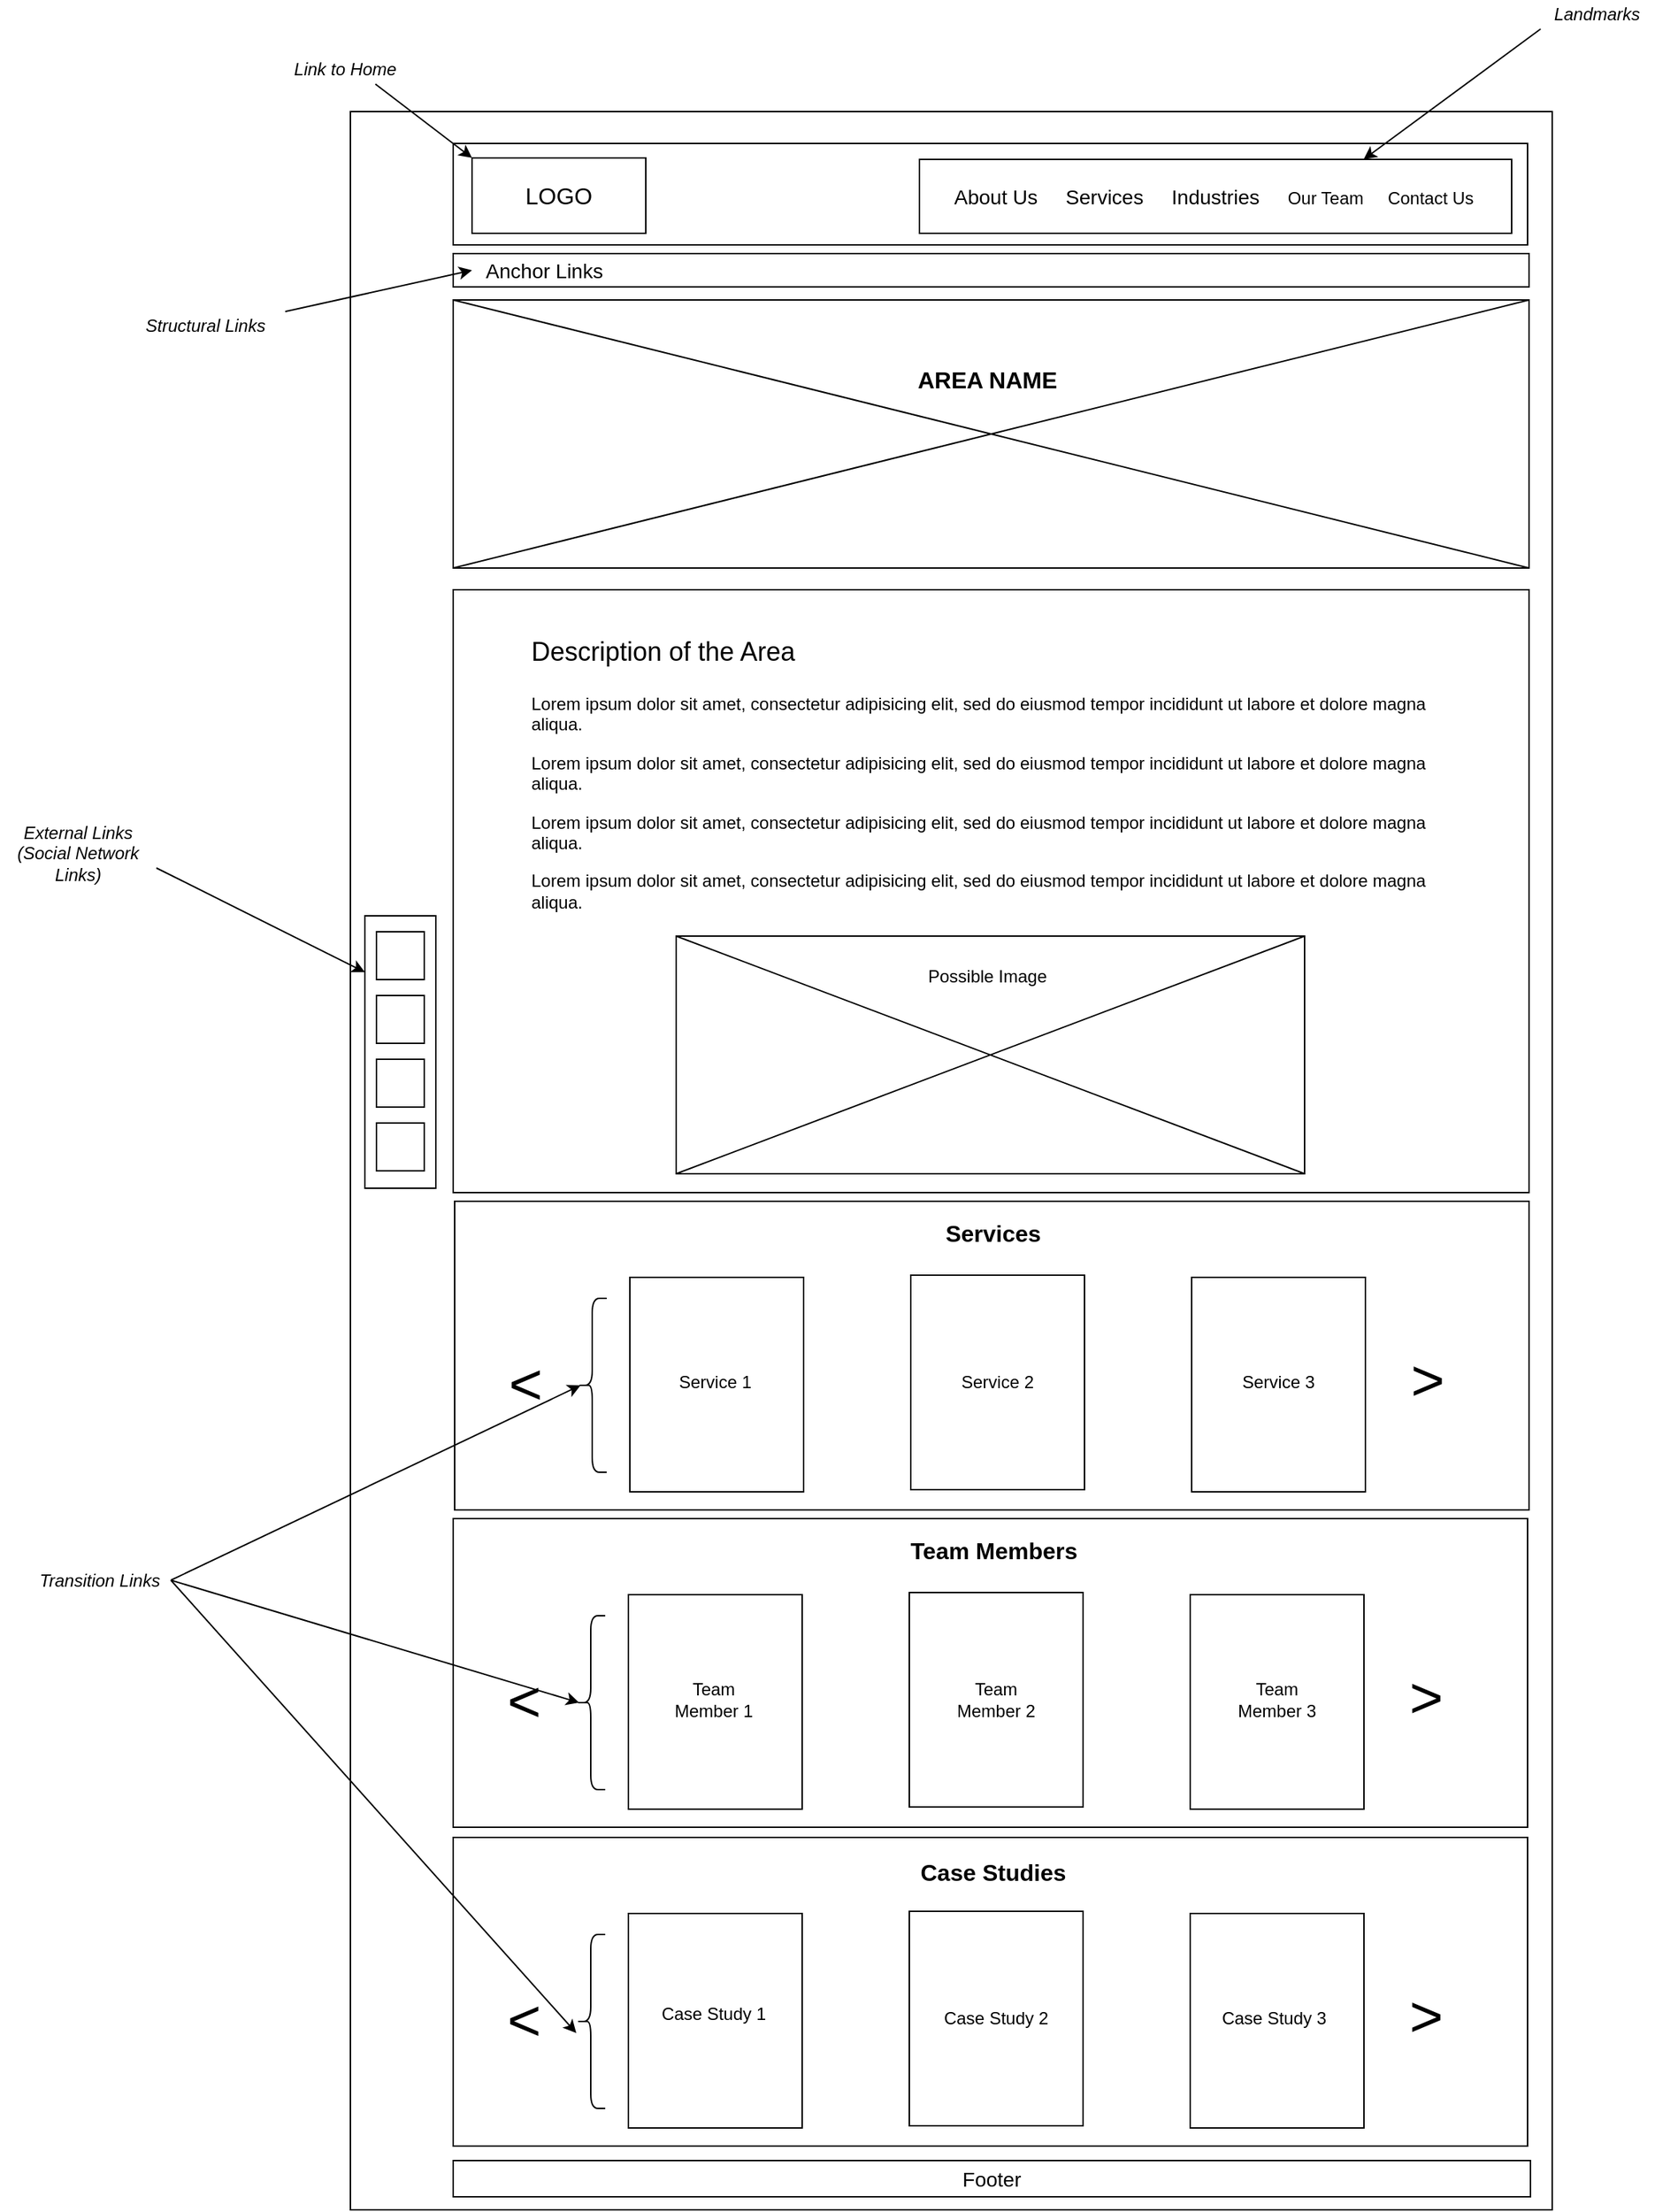 <mxfile version="14.7.2" type="device"><diagram name="Page-1" id="03018318-947c-dd8e-b7a3-06fadd420f32"><mxGraphModel dx="1750" dy="1108" grid="0" gridSize="10" guides="1" tooltips="1" connect="1" arrows="1" fold="1" page="0" pageScale="1" pageWidth="1100" pageHeight="850" background="none" math="0" shadow="0"><root><mxCell id="0"/><mxCell id="1" parent="0"/><mxCell id="CYJnyLpGrIlCyg3LrzTW-3" value="" style="rounded=0;whiteSpace=wrap;html=1;fillColor=none;" parent="1" vertex="1"><mxGeometry x="14" y="-75" width="830" height="1448" as="geometry"/></mxCell><mxCell id="CYJnyLpGrIlCyg3LrzTW-4" value="" style="rounded=0;whiteSpace=wrap;html=1;fillColor=none;" parent="1" vertex="1"><mxGeometry x="85" y="-53" width="742" height="70" as="geometry"/></mxCell><mxCell id="CYJnyLpGrIlCyg3LrzTW-6" value="&lt;font style=&quot;font-size: 16px&quot;&gt;LOGO&lt;/font&gt;" style="rounded=0;whiteSpace=wrap;html=1;fillColor=none;" parent="1" vertex="1"><mxGeometry x="98" y="-43" width="120" height="52" as="geometry"/></mxCell><mxCell id="CYJnyLpGrIlCyg3LrzTW-14" value="" style="rounded=0;whiteSpace=wrap;html=1;strokeColor=#000000;fillColor=none;" parent="1" vertex="1"><mxGeometry x="407" y="-42" width="409" height="51" as="geometry"/></mxCell><mxCell id="CYJnyLpGrIlCyg3LrzTW-15" value="&lt;font style=&quot;font-size: 14px&quot;&gt;About Us&amp;nbsp;&amp;nbsp;&amp;nbsp;&amp;nbsp; Services&amp;nbsp;&amp;nbsp;&amp;nbsp;&amp;nbsp; Industries&amp;nbsp;&amp;nbsp;&amp;nbsp;&amp;nbsp; &lt;/font&gt;Our Team&amp;nbsp;&amp;nbsp;&amp;nbsp;&amp;nbsp; Contact Us" style="text;html=1;strokeColor=none;fillColor=none;align=left;verticalAlign=middle;whiteSpace=wrap;rounded=0;" parent="1" vertex="1"><mxGeometry x="429" y="-26.5" width="373" height="20" as="geometry"/></mxCell><mxCell id="CYJnyLpGrIlCyg3LrzTW-16" value="&lt;i&gt;Landmarks&lt;/i&gt;" style="text;html=1;strokeColor=none;fillColor=none;align=center;verticalAlign=middle;whiteSpace=wrap;rounded=0;" parent="1" vertex="1"><mxGeometry x="836" y="-152" width="78" height="20" as="geometry"/></mxCell><mxCell id="CYJnyLpGrIlCyg3LrzTW-18" value="" style="endArrow=classic;html=1;entryX=0.75;entryY=0;entryDx=0;entryDy=0;exitX=0;exitY=1;exitDx=0;exitDy=0;" parent="1" source="CYJnyLpGrIlCyg3LrzTW-16" target="CYJnyLpGrIlCyg3LrzTW-14" edge="1"><mxGeometry width="50" height="50" relative="1" as="geometry"><mxPoint x="879" y="-68" as="sourcePoint"/><mxPoint x="929" y="-118" as="targetPoint"/></mxGeometry></mxCell><mxCell id="CYJnyLpGrIlCyg3LrzTW-19" value="" style="endArrow=classic;html=1;entryX=0;entryY=0;entryDx=0;entryDy=0;exitX=0.75;exitY=1;exitDx=0;exitDy=0;" parent="1" source="CYJnyLpGrIlCyg3LrzTW-20" target="CYJnyLpGrIlCyg3LrzTW-6" edge="1"><mxGeometry width="50" height="50" relative="1" as="geometry"><mxPoint x="18" y="-91.0" as="sourcePoint"/><mxPoint x="68" y="-141" as="targetPoint"/></mxGeometry></mxCell><mxCell id="CYJnyLpGrIlCyg3LrzTW-20" value="&lt;i&gt;Link to Home&lt;/i&gt;" style="text;html=1;strokeColor=none;fillColor=none;align=center;verticalAlign=middle;whiteSpace=wrap;rounded=0;" parent="1" vertex="1"><mxGeometry x="-31" y="-114" width="83" height="20" as="geometry"/></mxCell><mxCell id="CYJnyLpGrIlCyg3LrzTW-21" value="" style="rounded=0;whiteSpace=wrap;html=1;fillColor=none;strokeColor=#000000;" parent="1" vertex="1"><mxGeometry x="85" y="23" width="743" height="23" as="geometry"/></mxCell><mxCell id="CYJnyLpGrIlCyg3LrzTW-22" value="&lt;font style=&quot;font-size: 14px&quot;&gt;Anchor Links&lt;/font&gt;" style="text;html=1;strokeColor=none;fillColor=none;align=center;verticalAlign=middle;whiteSpace=wrap;rounded=0;" parent="1" vertex="1"><mxGeometry x="98" y="26.5" width="100" height="16" as="geometry"/></mxCell><mxCell id="CYJnyLpGrIlCyg3LrzTW-23" value="&lt;i&gt;Structural Links&lt;/i&gt;" style="text;html=1;strokeColor=none;fillColor=none;align=center;verticalAlign=middle;whiteSpace=wrap;rounded=0;" parent="1" vertex="1"><mxGeometry x="-141" y="63" width="110" height="20" as="geometry"/></mxCell><mxCell id="CYJnyLpGrIlCyg3LrzTW-24" value="" style="endArrow=classic;html=1;entryX=0;entryY=0.5;entryDx=0;entryDy=0;exitX=1;exitY=0;exitDx=0;exitDy=0;" parent="1" source="CYJnyLpGrIlCyg3LrzTW-23" target="CYJnyLpGrIlCyg3LrzTW-22" edge="1"><mxGeometry width="50" height="50" relative="1" as="geometry"><mxPoint x="-22" y="32.0" as="sourcePoint"/><mxPoint x="28" y="-18" as="targetPoint"/></mxGeometry></mxCell><mxCell id="CYJnyLpGrIlCyg3LrzTW-25" value="" style="rounded=0;whiteSpace=wrap;html=1;fillColor=none;strokeColor=#000000;" parent="1" vertex="1"><mxGeometry x="85" y="55" width="743" height="185" as="geometry"/></mxCell><mxCell id="CYJnyLpGrIlCyg3LrzTW-27" value="" style="endArrow=none;html=1;entryX=0;entryY=0;entryDx=0;entryDy=0;exitX=1;exitY=1;exitDx=0;exitDy=0;" parent="1" source="CYJnyLpGrIlCyg3LrzTW-25" target="CYJnyLpGrIlCyg3LrzTW-25" edge="1"><mxGeometry width="50" height="50" relative="1" as="geometry"><mxPoint x="494" y="106" as="sourcePoint"/><mxPoint x="544" y="56" as="targetPoint"/></mxGeometry></mxCell><mxCell id="CYJnyLpGrIlCyg3LrzTW-28" value="" style="endArrow=none;html=1;entryX=1;entryY=0;entryDx=0;entryDy=0;exitX=0;exitY=1;exitDx=0;exitDy=0;" parent="1" source="CYJnyLpGrIlCyg3LrzTW-25" target="CYJnyLpGrIlCyg3LrzTW-25" edge="1"><mxGeometry width="50" height="50" relative="1" as="geometry"><mxPoint x="494" y="106" as="sourcePoint"/><mxPoint x="544" y="56" as="targetPoint"/></mxGeometry></mxCell><mxCell id="CYJnyLpGrIlCyg3LrzTW-29" value="&lt;b&gt;&lt;font style=&quot;font-size: 16px&quot;&gt;AREA NAME&lt;br&gt;&lt;/font&gt;&lt;/b&gt;" style="text;html=1;strokeColor=none;fillColor=none;align=center;verticalAlign=middle;whiteSpace=wrap;rounded=0;" parent="1" vertex="1"><mxGeometry x="392" y="100" width="124" height="20" as="geometry"/></mxCell><mxCell id="CYJnyLpGrIlCyg3LrzTW-30" value="" style="rounded=0;whiteSpace=wrap;html=1;fillColor=none;strokeColor=#000000;" parent="1" vertex="1"><mxGeometry x="85" y="255" width="743" height="416" as="geometry"/></mxCell><mxCell id="CYJnyLpGrIlCyg3LrzTW-31" value="&lt;h1&gt;&lt;span style=&quot;font-weight: normal&quot;&gt;&lt;font style=&quot;font-size: 18px&quot;&gt;Description of the Area&lt;/font&gt;&lt;/span&gt;&lt;br&gt;&lt;/h1&gt;&lt;p&gt;Lorem ipsum dolor sit amet, consectetur adipisicing elit, sed do eiusmod tempor incididunt ut labore et dolore magna aliqua. &lt;br&gt;&lt;/p&gt;&lt;p&gt;Lorem ipsum dolor sit amet, consectetur adipisicing elit, sed do eiusmod tempor incididunt ut labore et dolore magna aliqua.&lt;/p&gt;&lt;p&gt;Lorem ipsum dolor sit amet, consectetur adipisicing elit, sed do eiusmod tempor incididunt ut labore et dolore magna aliqua.&lt;/p&gt;&lt;p&gt;Lorem ipsum dolor sit amet, consectetur adipisicing elit, sed do eiusmod tempor incididunt ut labore et dolore magna aliqua.&lt;/p&gt;" style="text;html=1;strokeColor=none;fillColor=none;spacing=5;spacingTop=-20;whiteSpace=wrap;overflow=hidden;rounded=0;" parent="1" vertex="1"><mxGeometry x="134" y="276" width="644" height="218" as="geometry"/></mxCell><mxCell id="CYJnyLpGrIlCyg3LrzTW-32" value="" style="rounded=0;whiteSpace=wrap;html=1;strokeColor=#000000;fillColor=none;" parent="1" vertex="1"><mxGeometry x="239" y="494" width="434" height="164" as="geometry"/></mxCell><mxCell id="CYJnyLpGrIlCyg3LrzTW-33" value="" style="endArrow=none;html=1;entryX=1;entryY=1;entryDx=0;entryDy=0;exitX=0;exitY=0;exitDx=0;exitDy=0;" parent="1" source="CYJnyLpGrIlCyg3LrzTW-32" target="CYJnyLpGrIlCyg3LrzTW-32" edge="1"><mxGeometry width="50" height="50" relative="1" as="geometry"><mxPoint x="494" y="443" as="sourcePoint"/><mxPoint x="544" y="393" as="targetPoint"/></mxGeometry></mxCell><mxCell id="CYJnyLpGrIlCyg3LrzTW-34" value="" style="endArrow=none;html=1;entryX=1;entryY=0;entryDx=0;entryDy=0;exitX=0;exitY=1;exitDx=0;exitDy=0;" parent="1" source="CYJnyLpGrIlCyg3LrzTW-32" target="CYJnyLpGrIlCyg3LrzTW-32" edge="1"><mxGeometry width="50" height="50" relative="1" as="geometry"><mxPoint x="494" y="443" as="sourcePoint"/><mxPoint x="544" y="393" as="targetPoint"/></mxGeometry></mxCell><mxCell id="CYJnyLpGrIlCyg3LrzTW-35" value="Possible Image" style="text;html=1;strokeColor=none;fillColor=none;align=center;verticalAlign=middle;whiteSpace=wrap;rounded=0;" parent="1" vertex="1"><mxGeometry x="353" y="512" width="202" height="20" as="geometry"/></mxCell><mxCell id="CYJnyLpGrIlCyg3LrzTW-36" value="" style="rounded=0;whiteSpace=wrap;html=1;fillColor=none;strokeColor=#000000;" parent="1" vertex="1"><mxGeometry x="86" y="677" width="742" height="213" as="geometry"/></mxCell><mxCell id="CYJnyLpGrIlCyg3LrzTW-37" value="" style="rounded=0;whiteSpace=wrap;html=1;fillColor=none;strokeColor=#000000;" parent="1" vertex="1"><mxGeometry x="207" y="729.5" width="120" height="148" as="geometry"/></mxCell><mxCell id="CYJnyLpGrIlCyg3LrzTW-38" value="" style="rounded=0;whiteSpace=wrap;html=1;fillColor=none;strokeColor=#000000;" parent="1" vertex="1"><mxGeometry x="401" y="728" width="120" height="148" as="geometry"/></mxCell><mxCell id="CYJnyLpGrIlCyg3LrzTW-39" value="" style="rounded=0;whiteSpace=wrap;html=1;fillColor=none;strokeColor=#000000;" parent="1" vertex="1"><mxGeometry x="595" y="729.5" width="120" height="148" as="geometry"/></mxCell><mxCell id="CYJnyLpGrIlCyg3LrzTW-41" value="&lt;font style=&quot;font-size: 40px&quot;&gt;&amp;lt;&lt;/font&gt;" style="text;html=1;strokeColor=none;fillColor=none;align=center;verticalAlign=middle;whiteSpace=wrap;rounded=0;" parent="1" vertex="1"><mxGeometry x="115" y="779.5" width="40" height="45" as="geometry"/></mxCell><mxCell id="CYJnyLpGrIlCyg3LrzTW-42" value="&lt;font style=&quot;font-size: 40px&quot;&gt;&amp;lt;&lt;/font&gt;" style="text;html=1;strokeColor=none;fillColor=none;align=center;verticalAlign=middle;whiteSpace=wrap;rounded=0;rotation=-180;" parent="1" vertex="1"><mxGeometry x="738" y="781" width="40" height="45" as="geometry"/></mxCell><mxCell id="CYJnyLpGrIlCyg3LrzTW-43" value="Service 1" style="text;html=1;strokeColor=none;fillColor=none;align=center;verticalAlign=middle;whiteSpace=wrap;rounded=0;" parent="1" vertex="1"><mxGeometry x="233" y="792" width="66" height="20" as="geometry"/></mxCell><mxCell id="CYJnyLpGrIlCyg3LrzTW-45" value="Service 2" style="text;html=1;strokeColor=none;fillColor=none;align=center;verticalAlign=middle;whiteSpace=wrap;rounded=0;" parent="1" vertex="1"><mxGeometry x="428" y="792" width="66" height="20" as="geometry"/></mxCell><mxCell id="CYJnyLpGrIlCyg3LrzTW-46" value="Service 3" style="text;html=1;strokeColor=none;fillColor=none;align=center;verticalAlign=middle;whiteSpace=wrap;rounded=0;" parent="1" vertex="1"><mxGeometry x="622" y="792" width="66" height="20" as="geometry"/></mxCell><mxCell id="CYJnyLpGrIlCyg3LrzTW-68" value="&lt;font style=&quot;font-size: 14px&quot;&gt;Footer&lt;/font&gt;" style="rounded=0;whiteSpace=wrap;html=1;strokeColor=#000000;fillColor=none;" parent="1" vertex="1"><mxGeometry x="85" y="1339" width="744" height="25" as="geometry"/></mxCell><mxCell id="CYJnyLpGrIlCyg3LrzTW-69" value="" style="rounded=0;whiteSpace=wrap;html=1;strokeColor=#000000;fillColor=none;" parent="1" vertex="1"><mxGeometry x="24" y="480" width="49" height="188" as="geometry"/></mxCell><mxCell id="CYJnyLpGrIlCyg3LrzTW-70" value="" style="whiteSpace=wrap;html=1;aspect=fixed;strokeColor=#000000;fillColor=none;" parent="1" vertex="1"><mxGeometry x="32" y="491" width="33" height="33" as="geometry"/></mxCell><mxCell id="CYJnyLpGrIlCyg3LrzTW-71" value="" style="whiteSpace=wrap;html=1;aspect=fixed;strokeColor=#000000;fillColor=none;" parent="1" vertex="1"><mxGeometry x="32" y="535" width="33" height="33" as="geometry"/></mxCell><mxCell id="CYJnyLpGrIlCyg3LrzTW-72" value="" style="whiteSpace=wrap;html=1;aspect=fixed;strokeColor=#000000;fillColor=none;" parent="1" vertex="1"><mxGeometry x="32" y="579" width="33" height="33" as="geometry"/></mxCell><mxCell id="CYJnyLpGrIlCyg3LrzTW-73" value="" style="whiteSpace=wrap;html=1;aspect=fixed;strokeColor=#000000;fillColor=none;" parent="1" vertex="1"><mxGeometry x="32" y="623" width="33" height="33" as="geometry"/></mxCell><mxCell id="CYJnyLpGrIlCyg3LrzTW-74" value="&lt;i&gt;External Links (Social Network Links)&lt;/i&gt;" style="text;html=1;strokeColor=none;fillColor=none;align=center;verticalAlign=middle;whiteSpace=wrap;rounded=0;" parent="1" vertex="1"><mxGeometry x="-228" y="427" width="108" height="20" as="geometry"/></mxCell><mxCell id="CYJnyLpGrIlCyg3LrzTW-75" value="" style="endArrow=classic;html=1;entryX=0;entryY=0.207;entryDx=0;entryDy=0;entryPerimeter=0;exitX=1;exitY=1;exitDx=0;exitDy=0;" parent="1" source="CYJnyLpGrIlCyg3LrzTW-74" target="CYJnyLpGrIlCyg3LrzTW-69" edge="1"><mxGeometry width="50" height="50" relative="1" as="geometry"><mxPoint x="-111" y="602.0" as="sourcePoint"/><mxPoint x="-61" y="552" as="targetPoint"/></mxGeometry></mxCell><mxCell id="CYJnyLpGrIlCyg3LrzTW-78" value="" style="shape=curlyBracket;whiteSpace=wrap;html=1;rounded=1;strokeColor=#000000;fillColor=none;" parent="1" vertex="1"><mxGeometry x="171" y="744" width="20" height="120" as="geometry"/></mxCell><mxCell id="CYJnyLpGrIlCyg3LrzTW-81" value="&lt;i&gt;Transition Links&lt;/i&gt;" style="text;html=1;strokeColor=none;fillColor=none;align=center;verticalAlign=middle;whiteSpace=wrap;rounded=0;" parent="1" vertex="1"><mxGeometry x="-208" y="928.5" width="98" height="20" as="geometry"/></mxCell><mxCell id="CYJnyLpGrIlCyg3LrzTW-82" value="" style="endArrow=classic;html=1;entryX=0.1;entryY=0.5;entryDx=0;entryDy=0;entryPerimeter=0;exitX=1;exitY=0.5;exitDx=0;exitDy=0;" parent="1" source="CYJnyLpGrIlCyg3LrzTW-81" target="CYJnyLpGrIlCyg3LrzTW-78" edge="1"><mxGeometry width="50" height="50" relative="1" as="geometry"><mxPoint x="-127" y="878.0" as="sourcePoint"/><mxPoint x="-77" y="828" as="targetPoint"/></mxGeometry></mxCell><mxCell id="CYJnyLpGrIlCyg3LrzTW-84" value="" style="endArrow=classic;html=1;exitX=1;exitY=0.5;exitDx=0;exitDy=0;entryX=0.1;entryY=0.5;entryDx=0;entryDy=0;entryPerimeter=0;" parent="1" source="CYJnyLpGrIlCyg3LrzTW-81" edge="1"><mxGeometry width="50" height="50" relative="1" as="geometry"><mxPoint x="-144" y="1051" as="sourcePoint"/><mxPoint x="170" y="1251" as="targetPoint"/></mxGeometry></mxCell><mxCell id="kOy9L7OWamc_yqXSB0sL-1" value="&lt;div&gt;&lt;b&gt;&lt;font style=&quot;font-size: 16px&quot;&gt;Services&lt;/font&gt;&lt;/b&gt;&lt;br&gt;&lt;/div&gt;" style="text;html=1;strokeColor=none;fillColor=none;align=center;verticalAlign=middle;whiteSpace=wrap;rounded=0;" vertex="1" parent="1"><mxGeometry x="438" y="689" width="40" height="20" as="geometry"/></mxCell><mxCell id="kOy9L7OWamc_yqXSB0sL-4" value="" style="rounded=0;whiteSpace=wrap;html=1;fillColor=none;strokeColor=#000000;" vertex="1" parent="1"><mxGeometry x="85" y="896" width="742" height="213" as="geometry"/></mxCell><mxCell id="kOy9L7OWamc_yqXSB0sL-5" value="" style="rounded=0;whiteSpace=wrap;html=1;fillColor=none;strokeColor=#000000;" vertex="1" parent="1"><mxGeometry x="206" y="948.5" width="120" height="148" as="geometry"/></mxCell><mxCell id="kOy9L7OWamc_yqXSB0sL-6" value="" style="rounded=0;whiteSpace=wrap;html=1;fillColor=none;strokeColor=#000000;" vertex="1" parent="1"><mxGeometry x="400" y="947" width="120" height="148" as="geometry"/></mxCell><mxCell id="kOy9L7OWamc_yqXSB0sL-7" value="" style="rounded=0;whiteSpace=wrap;html=1;fillColor=none;strokeColor=#000000;" vertex="1" parent="1"><mxGeometry x="594" y="948.5" width="120" height="148" as="geometry"/></mxCell><mxCell id="kOy9L7OWamc_yqXSB0sL-8" value="&lt;font style=&quot;font-size: 40px&quot;&gt;&amp;lt;&lt;/font&gt;" style="text;html=1;strokeColor=none;fillColor=none;align=center;verticalAlign=middle;whiteSpace=wrap;rounded=0;" vertex="1" parent="1"><mxGeometry x="114" y="998.5" width="40" height="45" as="geometry"/></mxCell><mxCell id="kOy9L7OWamc_yqXSB0sL-9" value="&lt;font style=&quot;font-size: 40px&quot;&gt;&amp;lt;&lt;/font&gt;" style="text;html=1;strokeColor=none;fillColor=none;align=center;verticalAlign=middle;whiteSpace=wrap;rounded=0;rotation=-180;" vertex="1" parent="1"><mxGeometry x="737" y="1000" width="40" height="45" as="geometry"/></mxCell><mxCell id="kOy9L7OWamc_yqXSB0sL-10" value="Team Member 1" style="text;html=1;strokeColor=none;fillColor=none;align=center;verticalAlign=middle;whiteSpace=wrap;rounded=0;" vertex="1" parent="1"><mxGeometry x="232" y="1011" width="66" height="20" as="geometry"/></mxCell><mxCell id="kOy9L7OWamc_yqXSB0sL-11" value="Team Member 2" style="text;html=1;strokeColor=none;fillColor=none;align=center;verticalAlign=middle;whiteSpace=wrap;rounded=0;" vertex="1" parent="1"><mxGeometry x="427" y="1011" width="66" height="20" as="geometry"/></mxCell><mxCell id="kOy9L7OWamc_yqXSB0sL-12" value="Team Member 3" style="text;html=1;strokeColor=none;fillColor=none;align=center;verticalAlign=middle;whiteSpace=wrap;rounded=0;" vertex="1" parent="1"><mxGeometry x="621" y="1011" width="66" height="20" as="geometry"/></mxCell><mxCell id="kOy9L7OWamc_yqXSB0sL-13" value="" style="shape=curlyBracket;whiteSpace=wrap;html=1;rounded=1;strokeColor=#000000;fillColor=none;" vertex="1" parent="1"><mxGeometry x="170" y="963" width="20" height="120" as="geometry"/></mxCell><mxCell id="kOy9L7OWamc_yqXSB0sL-14" value="&lt;font size=&quot;1&quot;&gt;&lt;b style=&quot;font-size: 16px&quot;&gt;Team Members&lt;/b&gt;&lt;/font&gt;" style="text;html=1;strokeColor=none;fillColor=none;align=center;verticalAlign=middle;whiteSpace=wrap;rounded=0;" vertex="1" parent="1"><mxGeometry x="396" y="908" width="125" height="20" as="geometry"/></mxCell><mxCell id="kOy9L7OWamc_yqXSB0sL-15" value="" style="rounded=0;whiteSpace=wrap;html=1;fillColor=none;strokeColor=#000000;" vertex="1" parent="1"><mxGeometry x="85" y="1116" width="742" height="213" as="geometry"/></mxCell><mxCell id="kOy9L7OWamc_yqXSB0sL-16" value="" style="rounded=0;whiteSpace=wrap;html=1;fillColor=none;strokeColor=#000000;" vertex="1" parent="1"><mxGeometry x="206" y="1168.5" width="120" height="148" as="geometry"/></mxCell><mxCell id="kOy9L7OWamc_yqXSB0sL-17" value="" style="rounded=0;whiteSpace=wrap;html=1;fillColor=none;strokeColor=#000000;" vertex="1" parent="1"><mxGeometry x="400" y="1167" width="120" height="148" as="geometry"/></mxCell><mxCell id="kOy9L7OWamc_yqXSB0sL-18" value="" style="rounded=0;whiteSpace=wrap;html=1;fillColor=none;strokeColor=#000000;" vertex="1" parent="1"><mxGeometry x="594" y="1168.5" width="120" height="148" as="geometry"/></mxCell><mxCell id="kOy9L7OWamc_yqXSB0sL-19" value="&lt;font style=&quot;font-size: 40px&quot;&gt;&amp;lt;&lt;/font&gt;" style="text;html=1;strokeColor=none;fillColor=none;align=center;verticalAlign=middle;whiteSpace=wrap;rounded=0;" vertex="1" parent="1"><mxGeometry x="114" y="1218.5" width="40" height="45" as="geometry"/></mxCell><mxCell id="kOy9L7OWamc_yqXSB0sL-20" value="&lt;font style=&quot;font-size: 40px&quot;&gt;&amp;lt;&lt;/font&gt;" style="text;html=1;strokeColor=none;fillColor=none;align=center;verticalAlign=middle;whiteSpace=wrap;rounded=0;rotation=-180;" vertex="1" parent="1"><mxGeometry x="737" y="1220" width="40" height="45" as="geometry"/></mxCell><mxCell id="kOy9L7OWamc_yqXSB0sL-21" value="Case Study 1" style="text;html=1;strokeColor=none;fillColor=none;align=center;verticalAlign=middle;whiteSpace=wrap;rounded=0;" vertex="1" parent="1"><mxGeometry x="227" y="1228" width="76" height="20" as="geometry"/></mxCell><mxCell id="kOy9L7OWamc_yqXSB0sL-22" value="Case Study 2" style="text;html=1;strokeColor=none;fillColor=none;align=center;verticalAlign=middle;whiteSpace=wrap;rounded=0;" vertex="1" parent="1"><mxGeometry x="422" y="1231" width="76" height="20" as="geometry"/></mxCell><mxCell id="kOy9L7OWamc_yqXSB0sL-23" value="Case Study 3" style="text;html=1;strokeColor=none;fillColor=none;align=center;verticalAlign=middle;whiteSpace=wrap;rounded=0;" vertex="1" parent="1"><mxGeometry x="614" y="1231" width="76" height="20" as="geometry"/></mxCell><mxCell id="kOy9L7OWamc_yqXSB0sL-24" value="" style="shape=curlyBracket;whiteSpace=wrap;html=1;rounded=1;strokeColor=#000000;fillColor=none;" vertex="1" parent="1"><mxGeometry x="170" y="1183" width="20" height="120" as="geometry"/></mxCell><mxCell id="kOy9L7OWamc_yqXSB0sL-25" value="&lt;font size=&quot;1&quot;&gt;&lt;b style=&quot;font-size: 16px&quot;&gt;Case Studies&lt;/b&gt;&lt;/font&gt;" style="text;html=1;strokeColor=none;fillColor=none;align=center;verticalAlign=middle;whiteSpace=wrap;rounded=0;" vertex="1" parent="1"><mxGeometry x="403" y="1130" width="110" height="20" as="geometry"/></mxCell><mxCell id="kOy9L7OWamc_yqXSB0sL-26" value="" style="endArrow=classic;html=1;exitX=1;exitY=0.5;exitDx=0;exitDy=0;entryX=0.1;entryY=0.5;entryDx=0;entryDy=0;entryPerimeter=0;" edge="1" parent="1" source="CYJnyLpGrIlCyg3LrzTW-81" target="kOy9L7OWamc_yqXSB0sL-13"><mxGeometry width="50" height="50" relative="1" as="geometry"><mxPoint x="277" y="1021" as="sourcePoint"/><mxPoint x="327" y="971" as="targetPoint"/></mxGeometry></mxCell></root></mxGraphModel></diagram></mxfile>